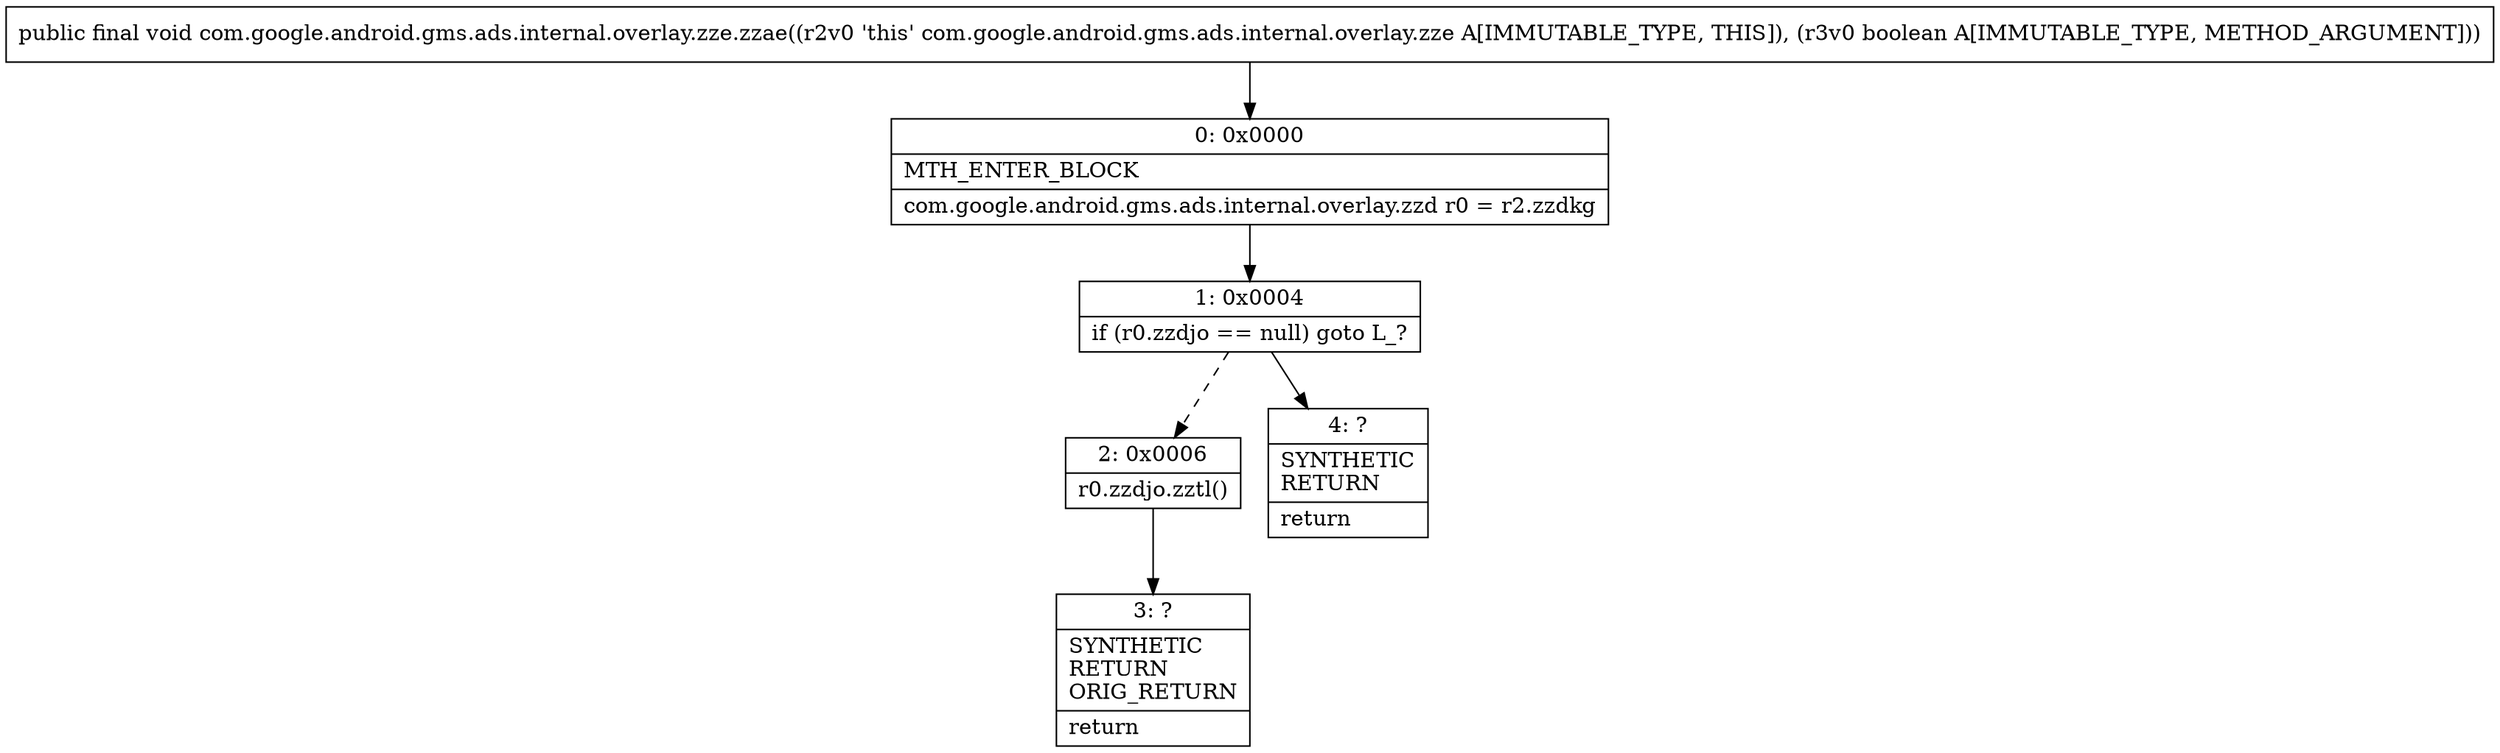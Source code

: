 digraph "CFG forcom.google.android.gms.ads.internal.overlay.zze.zzae(Z)V" {
Node_0 [shape=record,label="{0\:\ 0x0000|MTH_ENTER_BLOCK\l|com.google.android.gms.ads.internal.overlay.zzd r0 = r2.zzdkg\l}"];
Node_1 [shape=record,label="{1\:\ 0x0004|if (r0.zzdjo == null) goto L_?\l}"];
Node_2 [shape=record,label="{2\:\ 0x0006|r0.zzdjo.zztl()\l}"];
Node_3 [shape=record,label="{3\:\ ?|SYNTHETIC\lRETURN\lORIG_RETURN\l|return\l}"];
Node_4 [shape=record,label="{4\:\ ?|SYNTHETIC\lRETURN\l|return\l}"];
MethodNode[shape=record,label="{public final void com.google.android.gms.ads.internal.overlay.zze.zzae((r2v0 'this' com.google.android.gms.ads.internal.overlay.zze A[IMMUTABLE_TYPE, THIS]), (r3v0 boolean A[IMMUTABLE_TYPE, METHOD_ARGUMENT])) }"];
MethodNode -> Node_0;
Node_0 -> Node_1;
Node_1 -> Node_2[style=dashed];
Node_1 -> Node_4;
Node_2 -> Node_3;
}


